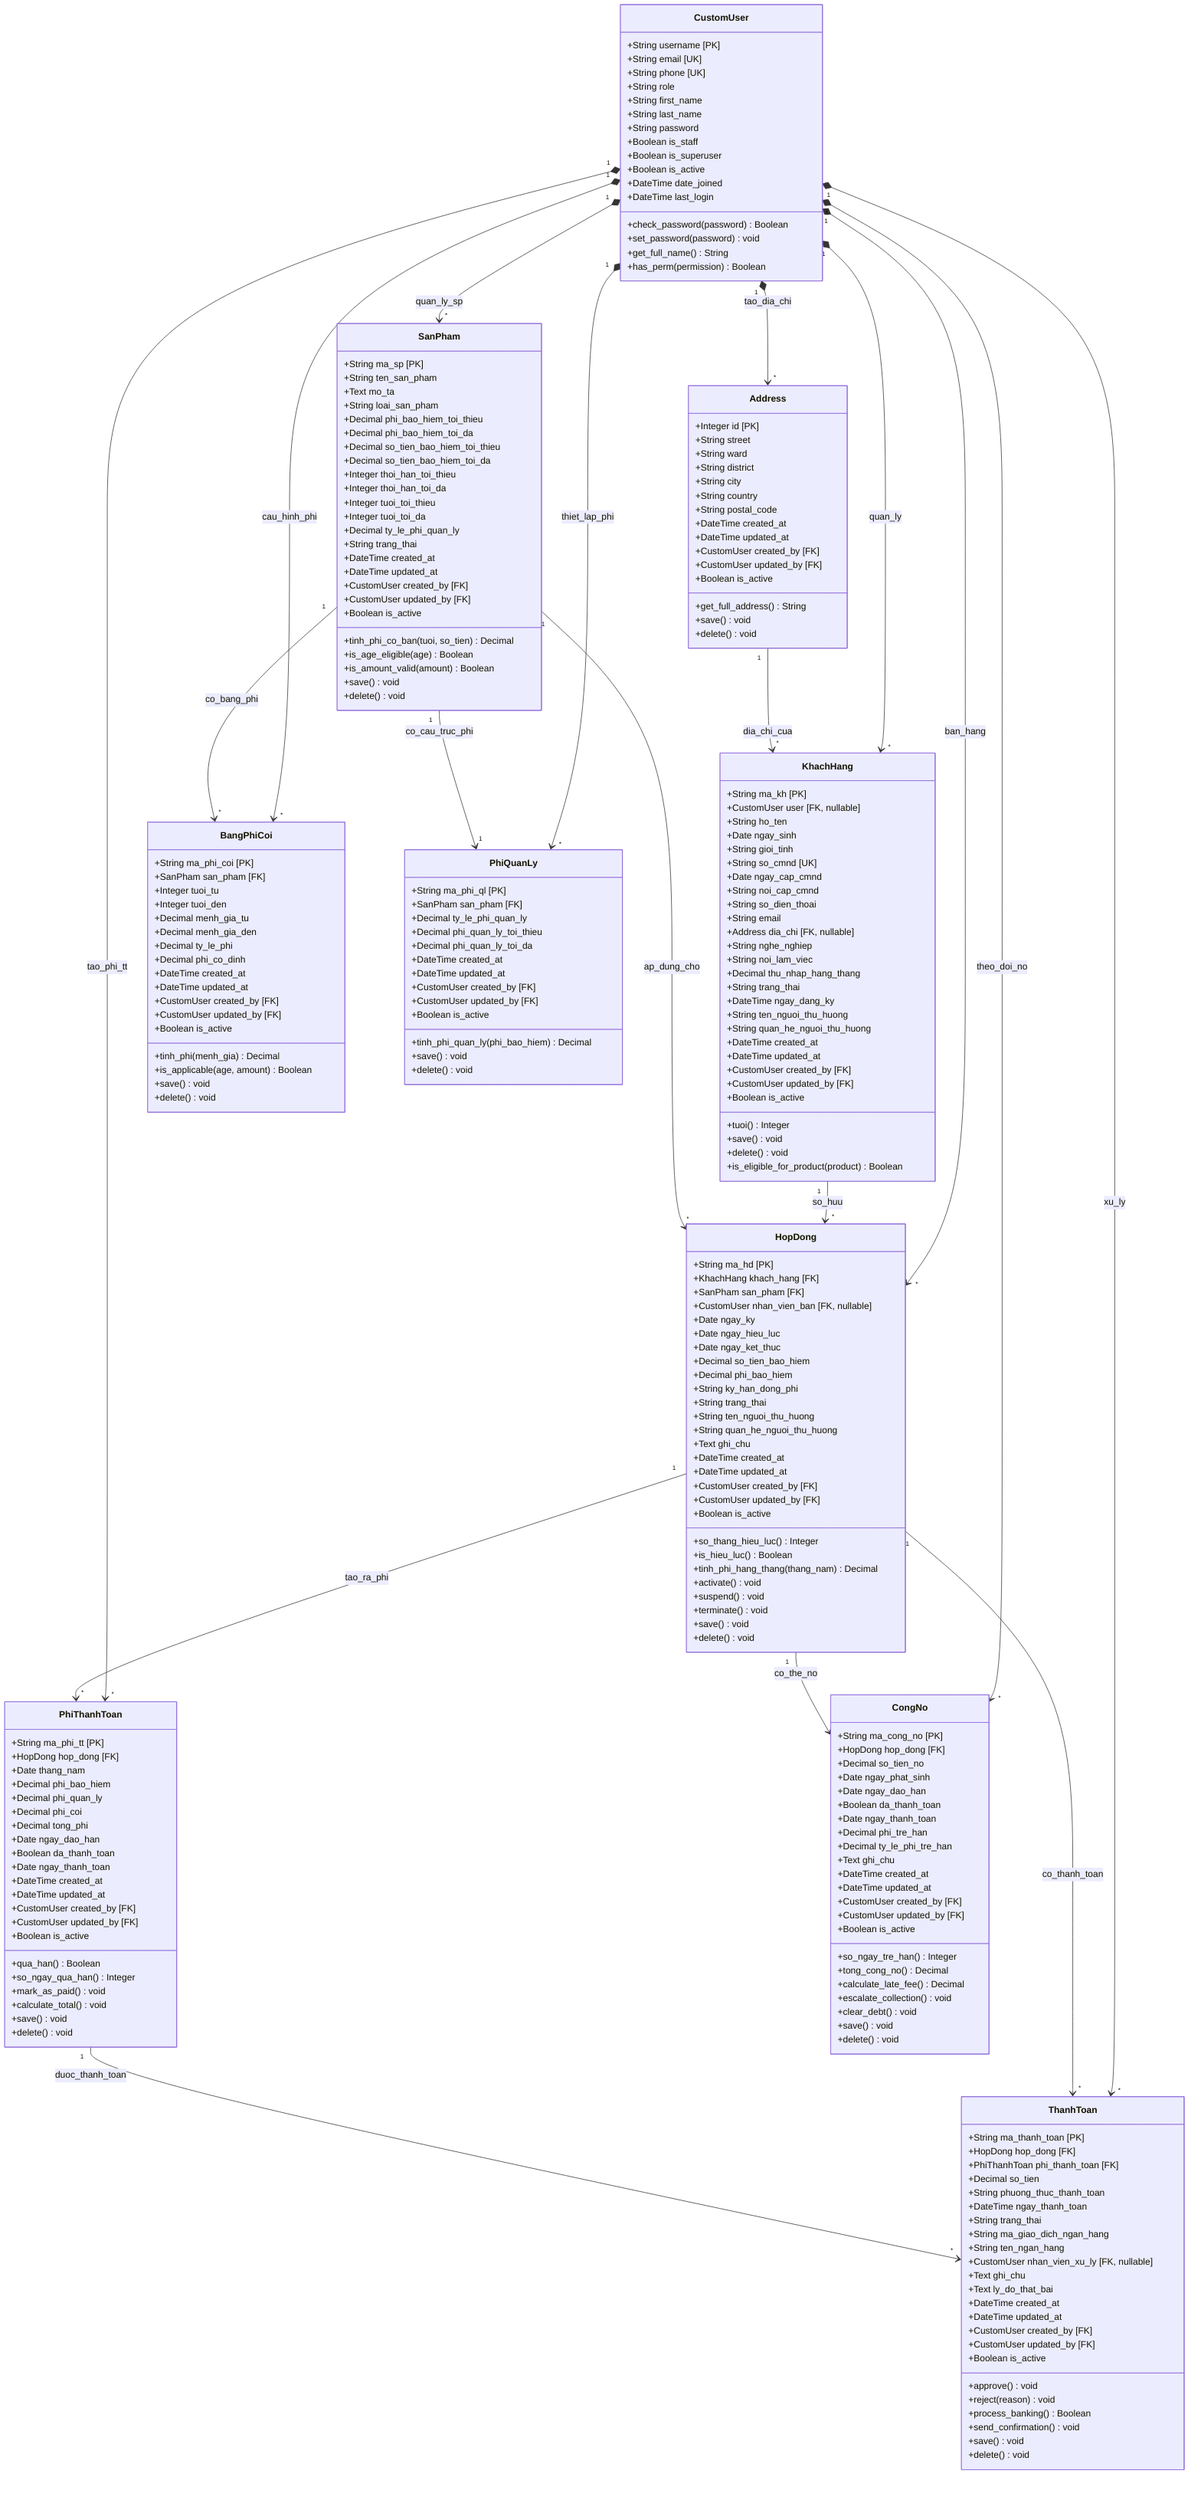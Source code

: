 classDiagram
    class CustomUser {
        +String username [PK]
        +String email [UK]
        +String phone [UK] 
        +String role
        +String first_name
        +String last_name
        +String password
        +Boolean is_staff
        +Boolean is_superuser
        +Boolean is_active
        +DateTime date_joined
        +DateTime last_login
        +check_password(password) Boolean
        +set_password(password) void
        +get_full_name() String
        +has_perm(permission) Boolean
    }

    class Address {
        +Integer id [PK]
        +String street
        +String ward
        +String district
        +String city
        +String country
        +String postal_code
        +DateTime created_at
        +DateTime updated_at
        +CustomUser created_by [FK]
        +CustomUser updated_by [FK]
        +Boolean is_active
        +get_full_address() String
        +save() void
        +delete() void
    }

    class KhachHang {
        +String ma_kh [PK]
        +CustomUser user [FK, nullable]
        +String ho_ten
        +Date ngay_sinh
        +String gioi_tinh
        +String so_cmnd [UK]
        +Date ngay_cap_cmnd
        +String noi_cap_cmnd
        +String so_dien_thoai
        +String email
        +Address dia_chi [FK, nullable]
        +String nghe_nghiep
        +String noi_lam_viec
        +Decimal thu_nhap_hang_thang
        +String trang_thai
        +DateTime ngay_dang_ky
        +String ten_nguoi_thu_huong
        +String quan_he_nguoi_thu_huong
        +DateTime created_at
        +DateTime updated_at
        +CustomUser created_by [FK]
        +CustomUser updated_by [FK]
        +Boolean is_active
        +tuoi() Integer
        +save() void
        +delete() void
        +is_eligible_for_product(product) Boolean
    }

    class SanPham {
        +String ma_sp [PK]
        +String ten_san_pham
        +Text mo_ta
        +String loai_san_pham
        +Decimal phi_bao_hiem_toi_thieu
        +Decimal phi_bao_hiem_toi_da
        +Decimal so_tien_bao_hiem_toi_thieu
        +Decimal so_tien_bao_hiem_toi_da
        +Integer thoi_han_toi_thieu
        +Integer thoi_han_toi_da
        +Integer tuoi_toi_thieu
        +Integer tuoi_toi_da
        +Decimal ty_le_phi_quan_ly
        +String trang_thai
        +DateTime created_at
        +DateTime updated_at
        +CustomUser created_by [FK]
        +CustomUser updated_by [FK]
        +Boolean is_active
        +tinh_phi_co_ban(tuoi, so_tien) Decimal
        +is_age_eligible(age) Boolean
        +is_amount_valid(amount) Boolean
        +save() void
        +delete() void
    }

    class HopDong {
        +String ma_hd [PK]
        +KhachHang khach_hang [FK]
        +SanPham san_pham [FK]
        +CustomUser nhan_vien_ban [FK, nullable]
        +Date ngay_ky
        +Date ngay_hieu_luc
        +Date ngay_ket_thuc
        +Decimal so_tien_bao_hiem
        +Decimal phi_bao_hiem
        +String ky_han_dong_phi
        +String trang_thai
        +String ten_nguoi_thu_huong
        +String quan_he_nguoi_thu_huong
        +Text ghi_chu
        +DateTime created_at
        +DateTime updated_at
        +CustomUser created_by [FK]
        +CustomUser updated_by [FK]
        +Boolean is_active
        +so_thang_hieu_luc() Integer
        +is_hieu_luc() Boolean
        +tinh_phi_hang_thang(thang_nam) Decimal
        +activate() void
        +suspend() void
        +terminate() void
        +save() void
        +delete() void
    }

    class BangPhiCoi {
        +String ma_phi_coi [PK]
        +SanPham san_pham [FK]
        +Integer tuoi_tu
        +Integer tuoi_den
        +Decimal menh_gia_tu
        +Decimal menh_gia_den
        +Decimal ty_le_phi
        +Decimal phi_co_dinh
        +DateTime created_at
        +DateTime updated_at
        +CustomUser created_by [FK]
        +CustomUser updated_by [FK]
        +Boolean is_active
        +tinh_phi(menh_gia) Decimal
        +is_applicable(age, amount) Boolean
        +save() void
        +delete() void
    }

    class PhiQuanLy {
        +String ma_phi_ql [PK]
        +SanPham san_pham [FK]
        +Decimal ty_le_phi_quan_ly
        +Decimal phi_quan_ly_toi_thieu
        +Decimal phi_quan_ly_toi_da
        +DateTime created_at
        +DateTime updated_at
        +CustomUser created_by [FK]
        +CustomUser updated_by [FK]
        +Boolean is_active
        +tinh_phi_quan_ly(phi_bao_hiem) Decimal
        +save() void
        +delete() void
    }

    class PhiThanhToan {
        +String ma_phi_tt [PK]
        +HopDong hop_dong [FK]
        +Date thang_nam
        +Decimal phi_bao_hiem
        +Decimal phi_quan_ly
        +Decimal phi_coi
        +Decimal tong_phi
        +Date ngay_dao_han
        +Boolean da_thanh_toan
        +Date ngay_thanh_toan
        +DateTime created_at
        +DateTime updated_at
        +CustomUser created_by [FK]
        +CustomUser updated_by [FK]
        +Boolean is_active
        +qua_han() Boolean
        +so_ngay_qua_han() Integer
        +mark_as_paid() void
        +calculate_total() void
        +save() void
        +delete() void
    }

    class ThanhToan {
        +String ma_thanh_toan [PK]
        +HopDong hop_dong [FK]
        +PhiThanhToan phi_thanh_toan [FK]
        +Decimal so_tien
        +String phuong_thuc_thanh_toan
        +DateTime ngay_thanh_toan
        +String trang_thai
        +String ma_giao_dich_ngan_hang
        +String ten_ngan_hang
        +CustomUser nhan_vien_xu_ly [FK, nullable]
        +Text ghi_chu
        +Text ly_do_that_bai
        +DateTime created_at
        +DateTime updated_at
        +CustomUser created_by [FK]
        +CustomUser updated_by [FK]
        +Boolean is_active
        +approve() void
        +reject(reason) void
        +process_banking() Boolean
        +send_confirmation() void
        +save() void
        +delete() void
    }

    class CongNo {
        +String ma_cong_no [PK]
        +HopDong hop_dong [FK]
        +Decimal so_tien_no
        +Date ngay_phat_sinh
        +Date ngay_dao_han
        +Boolean da_thanh_toan
        +Date ngay_thanh_toan
        +Decimal phi_tre_han
        +Decimal ty_le_phi_tre_han
        +Text ghi_chu
        +DateTime created_at
        +DateTime updated_at
        +CustomUser created_by [FK]
        +CustomUser updated_by [FK]
        +Boolean is_active
        +so_ngay_tre_han() Integer
        +tong_cong_no() Decimal
        +calculate_late_fee() Decimal
        +escalate_collection() void
        +clear_debt() void
        +save() void
        +delete() void
    }

    %% Relationships
    CustomUser "1" *--> "*" KhachHang : quan_ly
    CustomUser "1" *--> "*" HopDong : ban_hang
    CustomUser "1" *--> "*" ThanhToan : xu_ly
    CustomUser "1" *--> "*" Address : tao_dia_chi
    CustomUser "1" *--> "*" SanPham : quan_ly_sp
    CustomUser "1" *--> "*" BangPhiCoi : cau_hinh_phi
    CustomUser "1" *--> "*" PhiQuanLy : thiet_lap_phi
    CustomUser "1" *--> "*" PhiThanhToan : tao_phi_tt
    CustomUser "1" *--> "*" CongNo : theo_doi_no
    
    Address "1" --> "*" KhachHang : dia_chi_cua
    
    KhachHang "1" --> "*" HopDong : so_huu
    SanPham "1" --> "*" HopDong : ap_dung_cho
    SanPham "1" --> "1" PhiQuanLy : co_cau_truc_phi
    SanPham "1" --> "*" BangPhiCoi : co_bang_phi
    
    HopDong "1" --> "*" PhiThanhToan : tao_ra_phi
    HopDong "1" --> "*" ThanhToan : co_thanh_toan
    HopDong "1" --> "*" CongNo : co_the_no
    
    PhiThanhToan "1" --> "*" ThanhToan : duoc_thanh_toan